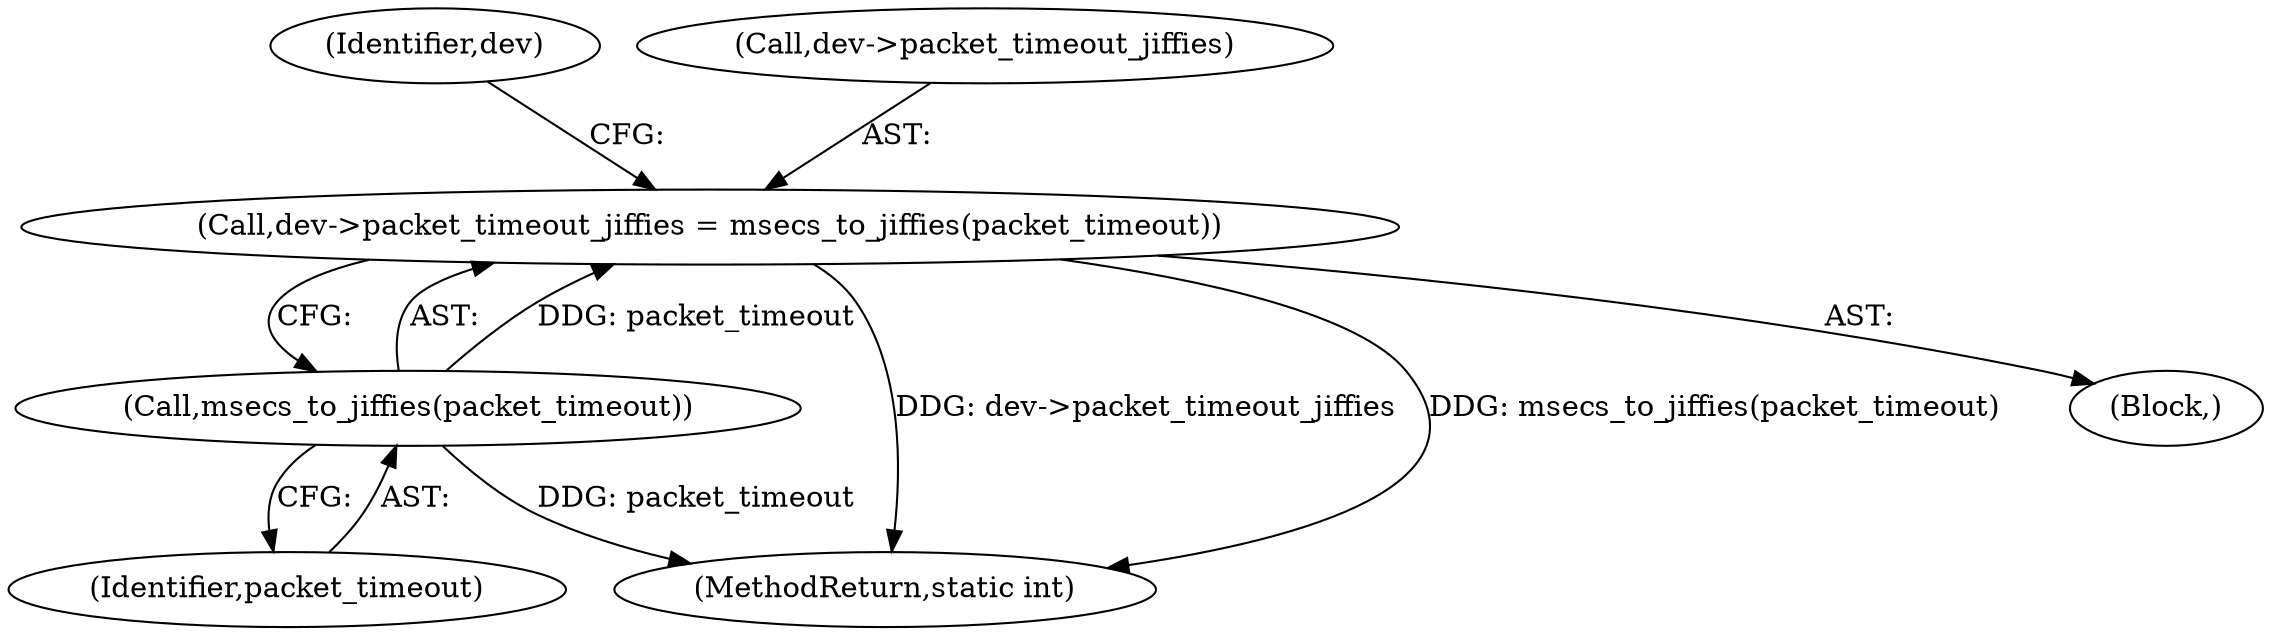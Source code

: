 digraph "0_linux_2fae9e5a7babada041e2e161699ade2447a01989@pointer" {
"1000181" [label="(Call,dev->packet_timeout_jiffies = msecs_to_jiffies(packet_timeout))"];
"1000185" [label="(Call,msecs_to_jiffies(packet_timeout))"];
"1000505" [label="(MethodReturn,static int)"];
"1000189" [label="(Identifier,dev)"];
"1000181" [label="(Call,dev->packet_timeout_jiffies = msecs_to_jiffies(packet_timeout))"];
"1000182" [label="(Call,dev->packet_timeout_jiffies)"];
"1000109" [label="(Block,)"];
"1000186" [label="(Identifier,packet_timeout)"];
"1000185" [label="(Call,msecs_to_jiffies(packet_timeout))"];
"1000181" -> "1000109"  [label="AST: "];
"1000181" -> "1000185"  [label="CFG: "];
"1000182" -> "1000181"  [label="AST: "];
"1000185" -> "1000181"  [label="AST: "];
"1000189" -> "1000181"  [label="CFG: "];
"1000181" -> "1000505"  [label="DDG: dev->packet_timeout_jiffies"];
"1000181" -> "1000505"  [label="DDG: msecs_to_jiffies(packet_timeout)"];
"1000185" -> "1000181"  [label="DDG: packet_timeout"];
"1000185" -> "1000186"  [label="CFG: "];
"1000186" -> "1000185"  [label="AST: "];
"1000185" -> "1000505"  [label="DDG: packet_timeout"];
}
